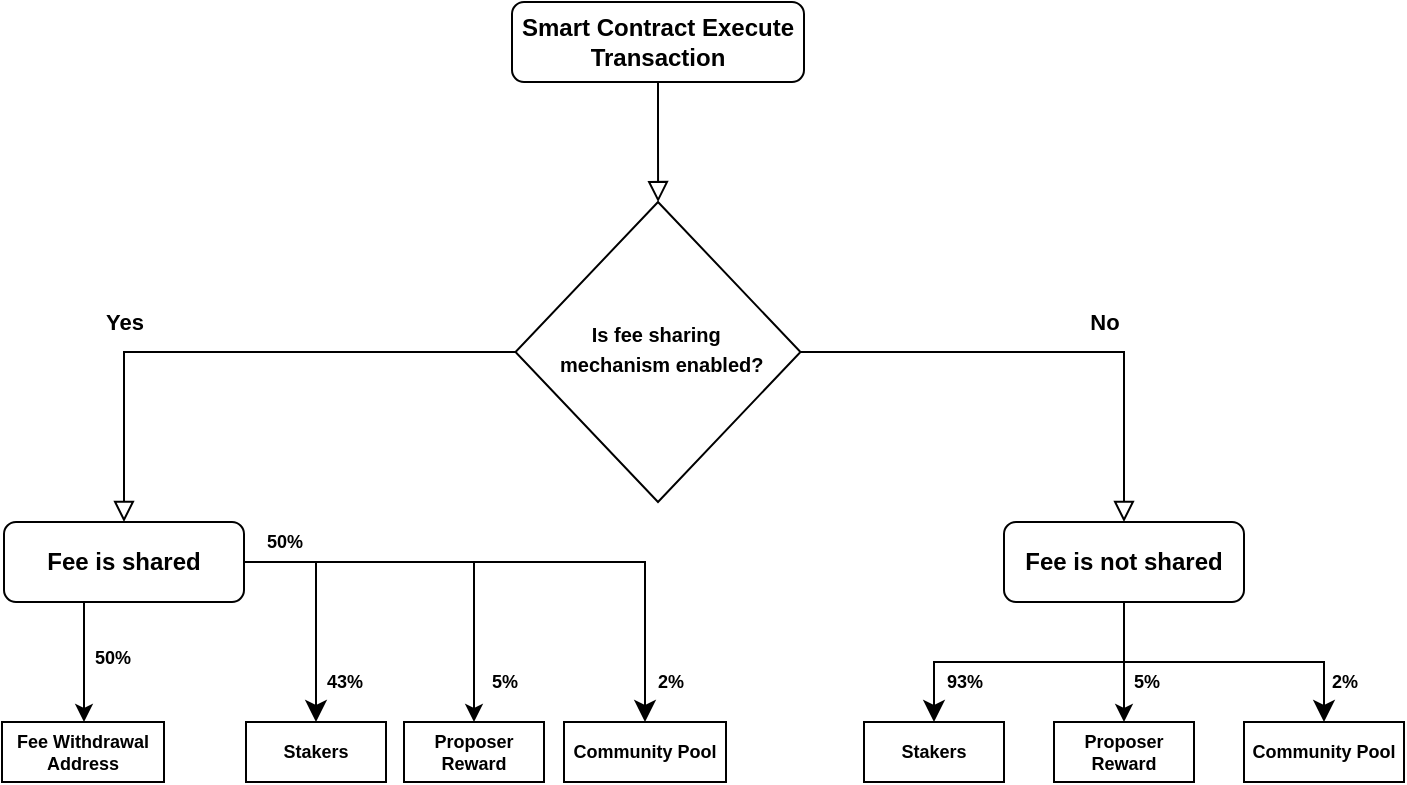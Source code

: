 <mxfile version="20.5.1" type="github">
  <diagram id="C5RBs43oDa-KdzZeNtuy" name="Page-1">
    <mxGraphModel dx="1699" dy="677" grid="1" gridSize="10" guides="1" tooltips="1" connect="1" arrows="1" fold="1" page="1" pageScale="1" pageWidth="827" pageHeight="1169" math="0" shadow="0">
      <root>
        <mxCell id="WIyWlLk6GJQsqaUBKTNV-0" />
        <mxCell id="WIyWlLk6GJQsqaUBKTNV-1" parent="WIyWlLk6GJQsqaUBKTNV-0" />
        <mxCell id="wVZKT8ywzmiqRdd8TlGP-0" value="" style="rounded=0;html=1;jettySize=auto;orthogonalLoop=1;fontSize=11;endArrow=block;endFill=0;endSize=8;strokeWidth=1;shadow=0;labelBackgroundColor=none;edgeStyle=orthogonalEdgeStyle;" parent="WIyWlLk6GJQsqaUBKTNV-1" source="wVZKT8ywzmiqRdd8TlGP-1" target="wVZKT8ywzmiqRdd8TlGP-4" edge="1">
          <mxGeometry relative="1" as="geometry" />
        </mxCell>
        <mxCell id="wVZKT8ywzmiqRdd8TlGP-1" value="&lt;b&gt;Smart Contract Execute&lt;br&gt;Transaction&lt;/b&gt;" style="rounded=1;whiteSpace=wrap;html=1;fontSize=12;glass=0;strokeWidth=1;shadow=0;" parent="WIyWlLk6GJQsqaUBKTNV-1" vertex="1">
          <mxGeometry x="354" y="80" width="146" height="40" as="geometry" />
        </mxCell>
        <mxCell id="wVZKT8ywzmiqRdd8TlGP-2" value="Yes" style="rounded=0;html=1;jettySize=auto;orthogonalLoop=1;fontSize=11;endArrow=block;endFill=0;endSize=8;strokeWidth=1;shadow=0;labelBackgroundColor=none;edgeStyle=orthogonalEdgeStyle;entryX=0.5;entryY=0;entryDx=0;entryDy=0;fontStyle=1" parent="WIyWlLk6GJQsqaUBKTNV-1" source="wVZKT8ywzmiqRdd8TlGP-4" target="wVZKT8ywzmiqRdd8TlGP-16" edge="1">
          <mxGeometry x="0.395" y="-15" relative="1" as="geometry">
            <mxPoint x="15" y="-15" as="offset" />
            <Array as="points">
              <mxPoint x="160" y="255" />
            </Array>
            <mxPoint x="230" y="330" as="targetPoint" />
          </mxGeometry>
        </mxCell>
        <mxCell id="wVZKT8ywzmiqRdd8TlGP-3" value="No" style="edgeStyle=orthogonalEdgeStyle;rounded=0;html=1;jettySize=auto;orthogonalLoop=1;fontSize=11;endArrow=block;endFill=0;endSize=8;strokeWidth=1;shadow=0;labelBackgroundColor=none;fontStyle=1" parent="WIyWlLk6GJQsqaUBKTNV-1" source="wVZKT8ywzmiqRdd8TlGP-4" target="wVZKT8ywzmiqRdd8TlGP-8" edge="1">
          <mxGeometry x="0.23" y="15" relative="1" as="geometry">
            <mxPoint as="offset" />
          </mxGeometry>
        </mxCell>
        <mxCell id="wVZKT8ywzmiqRdd8TlGP-4" value="&lt;font size=&quot;1&quot;&gt;&lt;b&gt;&amp;nbsp; Is fee sharing&amp;nbsp; &amp;nbsp; &amp;nbsp;mechanism enabled?&lt;/b&gt;&lt;/font&gt;" style="rhombus;whiteSpace=wrap;html=1;shadow=0;fontFamily=Helvetica;fontSize=12;align=center;strokeWidth=1;spacing=6;spacingTop=-4;" parent="WIyWlLk6GJQsqaUBKTNV-1" vertex="1">
          <mxGeometry x="355.75" y="180" width="142.5" height="150" as="geometry" />
        </mxCell>
        <mxCell id="wVZKT8ywzmiqRdd8TlGP-5" style="edgeStyle=orthogonalEdgeStyle;rounded=0;orthogonalLoop=1;jettySize=auto;html=1;fontSize=9;endSize=8;" parent="WIyWlLk6GJQsqaUBKTNV-1" source="wVZKT8ywzmiqRdd8TlGP-8" target="wVZKT8ywzmiqRdd8TlGP-22" edge="1">
          <mxGeometry relative="1" as="geometry" />
        </mxCell>
        <mxCell id="wVZKT8ywzmiqRdd8TlGP-6" style="edgeStyle=orthogonalEdgeStyle;rounded=0;orthogonalLoop=1;jettySize=auto;html=1;entryX=0.5;entryY=0;entryDx=0;entryDy=0;fontSize=9;endSize=8;" parent="WIyWlLk6GJQsqaUBKTNV-1" source="wVZKT8ywzmiqRdd8TlGP-8" target="wVZKT8ywzmiqRdd8TlGP-24" edge="1">
          <mxGeometry relative="1" as="geometry" />
        </mxCell>
        <mxCell id="wVZKT8ywzmiqRdd8TlGP-7" style="edgeStyle=orthogonalEdgeStyle;rounded=0;orthogonalLoop=1;jettySize=auto;html=1;entryX=0.5;entryY=0;entryDx=0;entryDy=0;" parent="WIyWlLk6GJQsqaUBKTNV-1" source="wVZKT8ywzmiqRdd8TlGP-8" target="wVZKT8ywzmiqRdd8TlGP-36" edge="1">
          <mxGeometry relative="1" as="geometry" />
        </mxCell>
        <mxCell id="wVZKT8ywzmiqRdd8TlGP-8" value="&lt;b&gt;Fee is not shared&lt;/b&gt;" style="rounded=1;whiteSpace=wrap;html=1;fontSize=12;glass=0;strokeWidth=1;shadow=0;" parent="WIyWlLk6GJQsqaUBKTNV-1" vertex="1">
          <mxGeometry x="600" y="340" width="120" height="40" as="geometry" />
        </mxCell>
        <mxCell id="wVZKT8ywzmiqRdd8TlGP-10" style="edgeStyle=orthogonalEdgeStyle;rounded=0;orthogonalLoop=1;jettySize=auto;html=1;entryX=0.5;entryY=0;entryDx=0;entryDy=0;fontSize=9;endSize=8;" parent="WIyWlLk6GJQsqaUBKTNV-1" source="wVZKT8ywzmiqRdd8TlGP-16" target="wVZKT8ywzmiqRdd8TlGP-23" edge="1">
          <mxGeometry relative="1" as="geometry" />
        </mxCell>
        <mxCell id="wVZKT8ywzmiqRdd8TlGP-14" style="edgeStyle=orthogonalEdgeStyle;rounded=0;orthogonalLoop=1;jettySize=auto;html=1;entryX=0.5;entryY=0;entryDx=0;entryDy=0;fontSize=9;endSize=8;" parent="WIyWlLk6GJQsqaUBKTNV-1" source="wVZKT8ywzmiqRdd8TlGP-16" target="wVZKT8ywzmiqRdd8TlGP-25" edge="1">
          <mxGeometry relative="1" as="geometry" />
        </mxCell>
        <mxCell id="wVZKT8ywzmiqRdd8TlGP-15" style="edgeStyle=orthogonalEdgeStyle;rounded=0;orthogonalLoop=1;jettySize=auto;html=1;entryX=0.5;entryY=0;entryDx=0;entryDy=0;" parent="WIyWlLk6GJQsqaUBKTNV-1" source="wVZKT8ywzmiqRdd8TlGP-16" target="wVZKT8ywzmiqRdd8TlGP-38" edge="1">
          <mxGeometry relative="1" as="geometry" />
        </mxCell>
        <mxCell id="wVZKT8ywzmiqRdd8TlGP-41" value="" style="edgeStyle=orthogonalEdgeStyle;rounded=0;orthogonalLoop=1;jettySize=auto;html=1;" parent="WIyWlLk6GJQsqaUBKTNV-1" source="wVZKT8ywzmiqRdd8TlGP-16" target="wVZKT8ywzmiqRdd8TlGP-40" edge="1">
          <mxGeometry relative="1" as="geometry">
            <Array as="points">
              <mxPoint x="140" y="400" />
              <mxPoint x="140" y="400" />
            </Array>
          </mxGeometry>
        </mxCell>
        <mxCell id="wVZKT8ywzmiqRdd8TlGP-16" value="&lt;b&gt;Fee is shared&lt;/b&gt;" style="rounded=1;whiteSpace=wrap;html=1;" parent="WIyWlLk6GJQsqaUBKTNV-1" vertex="1">
          <mxGeometry x="100" y="340" width="120" height="40" as="geometry" />
        </mxCell>
        <mxCell id="wVZKT8ywzmiqRdd8TlGP-22" value="&lt;b&gt;Stakers&lt;/b&gt;" style="rounded=1;whiteSpace=wrap;html=1;fontSize=9;arcSize=0;" parent="WIyWlLk6GJQsqaUBKTNV-1" vertex="1">
          <mxGeometry x="530" y="440" width="70" height="30" as="geometry" />
        </mxCell>
        <mxCell id="wVZKT8ywzmiqRdd8TlGP-23" value="&lt;b&gt;Community Pool&lt;/b&gt;" style="rounded=1;whiteSpace=wrap;html=1;fontSize=9;arcSize=0;" parent="WIyWlLk6GJQsqaUBKTNV-1" vertex="1">
          <mxGeometry x="380" y="440" width="81" height="30" as="geometry" />
        </mxCell>
        <mxCell id="wVZKT8ywzmiqRdd8TlGP-24" value="&lt;b&gt;Community Pool&lt;/b&gt;" style="rounded=1;whiteSpace=wrap;html=1;fontSize=9;arcSize=0;" parent="WIyWlLk6GJQsqaUBKTNV-1" vertex="1">
          <mxGeometry x="720" y="440" width="80" height="30" as="geometry" />
        </mxCell>
        <mxCell id="wVZKT8ywzmiqRdd8TlGP-25" value="&lt;b&gt;Stakers&lt;/b&gt;" style="rounded=1;whiteSpace=wrap;html=1;fontSize=9;arcSize=0;" parent="WIyWlLk6GJQsqaUBKTNV-1" vertex="1">
          <mxGeometry x="221" y="440" width="70" height="30" as="geometry" />
        </mxCell>
        <mxCell id="wVZKT8ywzmiqRdd8TlGP-26" value="&lt;b&gt;2%&lt;/b&gt;" style="text;html=1;align=center;verticalAlign=middle;resizable=0;points=[];autosize=1;strokeColor=none;fillColor=none;fontSize=9;" parent="WIyWlLk6GJQsqaUBKTNV-1" vertex="1">
          <mxGeometry x="750" y="410" width="40" height="20" as="geometry" />
        </mxCell>
        <mxCell id="wVZKT8ywzmiqRdd8TlGP-27" value="&lt;b&gt;93%&lt;/b&gt;" style="text;html=1;align=center;verticalAlign=middle;resizable=0;points=[];autosize=1;strokeColor=none;fillColor=none;fontSize=9;" parent="WIyWlLk6GJQsqaUBKTNV-1" vertex="1">
          <mxGeometry x="560" y="410" width="40" height="20" as="geometry" />
        </mxCell>
        <mxCell id="wVZKT8ywzmiqRdd8TlGP-28" value="&lt;b&gt;2%&lt;/b&gt;" style="text;html=1;align=center;verticalAlign=middle;resizable=0;points=[];autosize=1;strokeColor=none;fillColor=none;fontSize=9;" parent="WIyWlLk6GJQsqaUBKTNV-1" vertex="1">
          <mxGeometry x="413" y="410" width="40" height="20" as="geometry" />
        </mxCell>
        <mxCell id="wVZKT8ywzmiqRdd8TlGP-29" value="&lt;b&gt;43%&lt;/b&gt;" style="text;html=1;align=center;verticalAlign=middle;resizable=0;points=[];autosize=1;strokeColor=none;fillColor=none;fontSize=9;" parent="WIyWlLk6GJQsqaUBKTNV-1" vertex="1">
          <mxGeometry x="250" y="410" width="40" height="20" as="geometry" />
        </mxCell>
        <mxCell id="wVZKT8ywzmiqRdd8TlGP-34" value="&lt;b&gt;50%&lt;/b&gt;" style="text;html=1;align=center;verticalAlign=middle;resizable=0;points=[];autosize=1;strokeColor=none;fillColor=none;fontSize=9;" parent="WIyWlLk6GJQsqaUBKTNV-1" vertex="1">
          <mxGeometry x="220" y="340" width="40" height="20" as="geometry" />
        </mxCell>
        <mxCell id="wVZKT8ywzmiqRdd8TlGP-35" value="&lt;b&gt;50%&lt;/b&gt;" style="text;html=1;align=center;verticalAlign=middle;resizable=0;points=[];autosize=1;strokeColor=none;fillColor=none;fontSize=9;" parent="WIyWlLk6GJQsqaUBKTNV-1" vertex="1">
          <mxGeometry x="134" y="398" width="40" height="20" as="geometry" />
        </mxCell>
        <mxCell id="wVZKT8ywzmiqRdd8TlGP-36" value="&lt;b&gt;Proposer Reward&lt;br&gt;&lt;/b&gt;" style="rounded=1;whiteSpace=wrap;html=1;fontSize=9;arcSize=0;" parent="WIyWlLk6GJQsqaUBKTNV-1" vertex="1">
          <mxGeometry x="625" y="440" width="70" height="30" as="geometry" />
        </mxCell>
        <mxCell id="wVZKT8ywzmiqRdd8TlGP-37" value="&lt;b&gt;5%&lt;/b&gt;" style="text;html=1;align=center;verticalAlign=middle;resizable=0;points=[];autosize=1;strokeColor=none;fillColor=none;fontSize=9;" parent="WIyWlLk6GJQsqaUBKTNV-1" vertex="1">
          <mxGeometry x="651" y="410" width="40" height="20" as="geometry" />
        </mxCell>
        <mxCell id="wVZKT8ywzmiqRdd8TlGP-38" value="&lt;b&gt;Proposer Reward&lt;/b&gt;" style="rounded=1;whiteSpace=wrap;html=1;fontSize=9;arcSize=0;" parent="WIyWlLk6GJQsqaUBKTNV-1" vertex="1">
          <mxGeometry x="300" y="440" width="70" height="30" as="geometry" />
        </mxCell>
        <mxCell id="wVZKT8ywzmiqRdd8TlGP-39" value="&lt;b&gt;5%&lt;/b&gt;" style="text;html=1;align=center;verticalAlign=middle;resizable=0;points=[];autosize=1;strokeColor=none;fillColor=none;fontSize=9;" parent="WIyWlLk6GJQsqaUBKTNV-1" vertex="1">
          <mxGeometry x="330" y="410" width="40" height="20" as="geometry" />
        </mxCell>
        <mxCell id="wVZKT8ywzmiqRdd8TlGP-40" value="&lt;b&gt;Fee Withdrawal&lt;br&gt;Address&lt;br&gt;&lt;/b&gt;" style="rounded=1;whiteSpace=wrap;html=1;fontSize=9;arcSize=0;" parent="WIyWlLk6GJQsqaUBKTNV-1" vertex="1">
          <mxGeometry x="99" y="440" width="81" height="30" as="geometry" />
        </mxCell>
      </root>
    </mxGraphModel>
  </diagram>
</mxfile>
